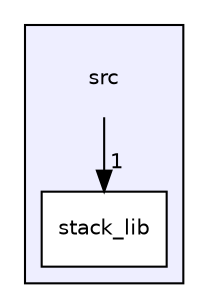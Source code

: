 digraph "src" {
  compound=true
  node [ fontsize="10", fontname="Helvetica"];
  edge [ labelfontsize="10", labelfontname="Helvetica"];
  subgraph clusterdir_68267d1309a1af8e8297ef4c3efbcdba {
    graph [ bgcolor="#eeeeff", pencolor="black", label="" URL="dir_68267d1309a1af8e8297ef4c3efbcdba.html"];
    dir_68267d1309a1af8e8297ef4c3efbcdba [shape=plaintext label="src"];
    dir_fc40aaf4a77a0a02ba62193314221e99 [shape=box label="stack_lib" color="black" fillcolor="white" style="filled" URL="dir_fc40aaf4a77a0a02ba62193314221e99.html"];
  }
  dir_68267d1309a1af8e8297ef4c3efbcdba->dir_fc40aaf4a77a0a02ba62193314221e99 [headlabel="1", labeldistance=1.5 headhref="dir_000009_000010.html"];
}
